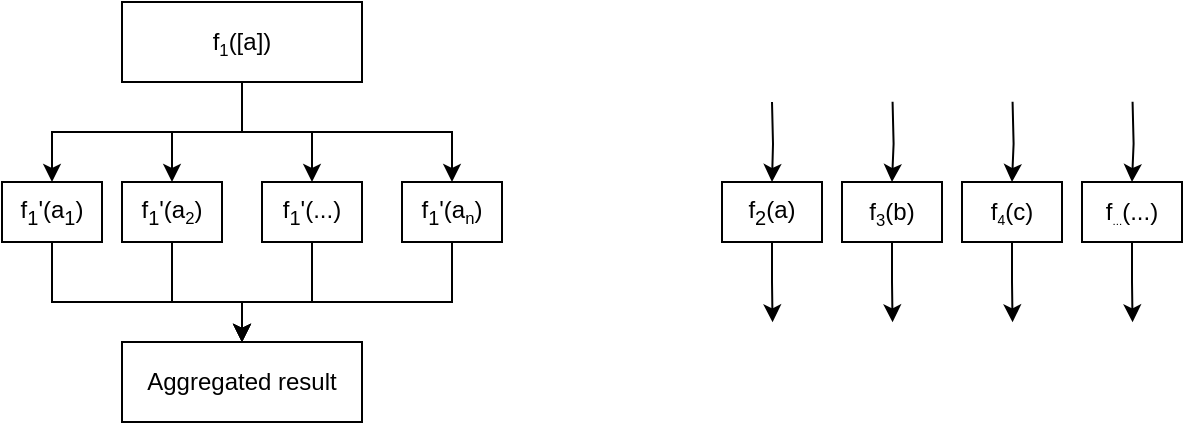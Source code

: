 <mxfile version="11.1.4" type="device"><diagram id="VAKN_bbEjO6YcPnoFXeA" name="Page-1"><mxGraphModel dx="813" dy="547" grid="1" gridSize="10" guides="1" tooltips="1" connect="1" arrows="1" fold="1" page="1" pageScale="1" pageWidth="827" pageHeight="1169" math="0" shadow="0"><root><mxCell id="0"/><mxCell id="1" parent="0"/><mxCell id="6R8CiRFtMttm5clPV1CD-15" style="edgeStyle=orthogonalEdgeStyle;rounded=0;orthogonalLoop=1;jettySize=auto;html=1;exitX=0.5;exitY=1;exitDx=0;exitDy=0;entryX=0.5;entryY=0;entryDx=0;entryDy=0;" edge="1" parent="1" source="6R8CiRFtMttm5clPV1CD-1" target="6R8CiRFtMttm5clPV1CD-3"><mxGeometry relative="1" as="geometry"/></mxCell><mxCell id="6R8CiRFtMttm5clPV1CD-16" style="edgeStyle=orthogonalEdgeStyle;rounded=0;orthogonalLoop=1;jettySize=auto;html=1;exitX=0.5;exitY=1;exitDx=0;exitDy=0;entryX=0.5;entryY=0;entryDx=0;entryDy=0;" edge="1" parent="1" source="6R8CiRFtMttm5clPV1CD-1" target="6R8CiRFtMttm5clPV1CD-7"><mxGeometry relative="1" as="geometry"/></mxCell><mxCell id="6R8CiRFtMttm5clPV1CD-17" style="edgeStyle=orthogonalEdgeStyle;rounded=0;orthogonalLoop=1;jettySize=auto;html=1;entryX=0.5;entryY=0;entryDx=0;entryDy=0;" edge="1" parent="1" source="6R8CiRFtMttm5clPV1CD-1" target="6R8CiRFtMttm5clPV1CD-9"><mxGeometry relative="1" as="geometry"/></mxCell><mxCell id="6R8CiRFtMttm5clPV1CD-19" style="edgeStyle=orthogonalEdgeStyle;rounded=0;orthogonalLoop=1;jettySize=auto;html=1;entryX=0.5;entryY=0;entryDx=0;entryDy=0;exitX=0.5;exitY=1;exitDx=0;exitDy=0;" edge="1" parent="1" source="6R8CiRFtMttm5clPV1CD-1" target="6R8CiRFtMttm5clPV1CD-8"><mxGeometry relative="1" as="geometry"/></mxCell><mxCell id="6R8CiRFtMttm5clPV1CD-1" value="f&lt;span style=&quot;font-size: 10px&quot;&gt;&lt;sub&gt;1&lt;/sub&gt;&lt;/span&gt;([a])" style="rounded=0;whiteSpace=wrap;html=1;" vertex="1" parent="1"><mxGeometry x="100" y="70" width="120" height="40" as="geometry"/></mxCell><mxCell id="6R8CiRFtMttm5clPV1CD-28" style="edgeStyle=orthogonalEdgeStyle;rounded=0;orthogonalLoop=1;jettySize=auto;html=1;" edge="1" parent="1" target="6R8CiRFtMttm5clPV1CD-2"><mxGeometry relative="1" as="geometry"><mxPoint x="425" y="120" as="sourcePoint"/></mxGeometry></mxCell><mxCell id="6R8CiRFtMttm5clPV1CD-29" style="edgeStyle=orthogonalEdgeStyle;rounded=0;orthogonalLoop=1;jettySize=auto;html=1;exitX=0.5;exitY=1;exitDx=0;exitDy=0;" edge="1" parent="1" source="6R8CiRFtMttm5clPV1CD-2"><mxGeometry relative="1" as="geometry"><mxPoint x="425.286" y="230.143" as="targetPoint"/></mxGeometry></mxCell><mxCell id="6R8CiRFtMttm5clPV1CD-2" value="f&lt;sub&gt;2&lt;/sub&gt;(a)" style="rounded=0;whiteSpace=wrap;html=1;" vertex="1" parent="1"><mxGeometry x="400" y="160" width="50" height="30" as="geometry"/></mxCell><mxCell id="6R8CiRFtMttm5clPV1CD-20" style="edgeStyle=orthogonalEdgeStyle;rounded=0;orthogonalLoop=1;jettySize=auto;html=1;exitX=0.5;exitY=1;exitDx=0;exitDy=0;entryX=0.5;entryY=0;entryDx=0;entryDy=0;" edge="1" parent="1" source="6R8CiRFtMttm5clPV1CD-3" target="6R8CiRFtMttm5clPV1CD-14"><mxGeometry relative="1" as="geometry"><Array as="points"><mxPoint x="65" y="220"/><mxPoint x="160" y="220"/></Array></mxGeometry></mxCell><mxCell id="6R8CiRFtMttm5clPV1CD-3" value="f&lt;sub style=&quot;font-size: 10px&quot;&gt;1&lt;/sub&gt;'(a&lt;sub&gt;1&lt;/sub&gt;)" style="rounded=0;whiteSpace=wrap;html=1;" vertex="1" parent="1"><mxGeometry x="40" y="160" width="50" height="30" as="geometry"/></mxCell><mxCell id="6R8CiRFtMttm5clPV1CD-21" style="edgeStyle=orthogonalEdgeStyle;rounded=0;orthogonalLoop=1;jettySize=auto;html=1;entryX=0.5;entryY=0;entryDx=0;entryDy=0;" edge="1" parent="1" source="6R8CiRFtMttm5clPV1CD-7" target="6R8CiRFtMttm5clPV1CD-14"><mxGeometry relative="1" as="geometry"><Array as="points"><mxPoint x="125" y="220"/><mxPoint x="160" y="220"/></Array></mxGeometry></mxCell><mxCell id="6R8CiRFtMttm5clPV1CD-7" value="f&lt;sub style=&quot;font-size: 10px&quot;&gt;1&lt;/sub&gt;'(a&lt;span style=&quot;font-size: 10px&quot;&gt;&lt;sub&gt;2&lt;/sub&gt;&lt;/span&gt;)" style="rounded=0;whiteSpace=wrap;html=1;" vertex="1" parent="1"><mxGeometry x="100" y="160" width="50" height="30" as="geometry"/></mxCell><mxCell id="6R8CiRFtMttm5clPV1CD-24" style="edgeStyle=orthogonalEdgeStyle;rounded=0;orthogonalLoop=1;jettySize=auto;html=1;entryX=0.5;entryY=0;entryDx=0;entryDy=0;" edge="1" parent="1" source="6R8CiRFtMttm5clPV1CD-8" target="6R8CiRFtMttm5clPV1CD-14"><mxGeometry relative="1" as="geometry"><Array as="points"><mxPoint x="265" y="220"/><mxPoint x="160" y="220"/></Array></mxGeometry></mxCell><mxCell id="6R8CiRFtMttm5clPV1CD-8" value="f&lt;sub style=&quot;font-size: 10px&quot;&gt;1&lt;/sub&gt;'(a&lt;span style=&quot;font-size: 10px&quot;&gt;&lt;sub&gt;n&lt;/sub&gt;&lt;/span&gt;)" style="rounded=0;whiteSpace=wrap;html=1;" vertex="1" parent="1"><mxGeometry x="240" y="160" width="50" height="30" as="geometry"/></mxCell><mxCell id="6R8CiRFtMttm5clPV1CD-22" style="edgeStyle=orthogonalEdgeStyle;rounded=0;orthogonalLoop=1;jettySize=auto;html=1;entryX=0.5;entryY=0;entryDx=0;entryDy=0;" edge="1" parent="1" source="6R8CiRFtMttm5clPV1CD-9" target="6R8CiRFtMttm5clPV1CD-14"><mxGeometry relative="1" as="geometry"><Array as="points"><mxPoint x="195" y="220"/><mxPoint x="160" y="220"/></Array></mxGeometry></mxCell><mxCell id="6R8CiRFtMttm5clPV1CD-9" value="f&lt;sub style=&quot;font-size: 10px&quot;&gt;1&lt;/sub&gt;'(...)" style="rounded=0;whiteSpace=wrap;html=1;" vertex="1" parent="1"><mxGeometry x="170" y="160" width="50" height="30" as="geometry"/></mxCell><mxCell id="6R8CiRFtMttm5clPV1CD-14" value="Aggregated result" style="rounded=0;whiteSpace=wrap;html=1;" vertex="1" parent="1"><mxGeometry x="100" y="240" width="120" height="40" as="geometry"/></mxCell><mxCell id="6R8CiRFtMttm5clPV1CD-31" style="edgeStyle=orthogonalEdgeStyle;rounded=0;orthogonalLoop=1;jettySize=auto;html=1;exitX=0.5;exitY=1;exitDx=0;exitDy=0;" edge="1" parent="1" source="6R8CiRFtMttm5clPV1CD-25"><mxGeometry relative="1" as="geometry"><mxPoint x="485.286" y="230.143" as="targetPoint"/></mxGeometry></mxCell><mxCell id="6R8CiRFtMttm5clPV1CD-32" style="edgeStyle=orthogonalEdgeStyle;rounded=0;orthogonalLoop=1;jettySize=auto;html=1;exitX=0.5;exitY=0;exitDx=0;exitDy=0;entryX=0.5;entryY=0;entryDx=0;entryDy=0;" edge="1" parent="1" target="6R8CiRFtMttm5clPV1CD-25"><mxGeometry relative="1" as="geometry"><mxPoint x="485.286" y="119.857" as="sourcePoint"/></mxGeometry></mxCell><mxCell id="6R8CiRFtMttm5clPV1CD-25" value="f&lt;span style=&quot;font-size: 10px&quot;&gt;&lt;sub&gt;3&lt;/sub&gt;&lt;/span&gt;(b)" style="rounded=0;whiteSpace=wrap;html=1;" vertex="1" parent="1"><mxGeometry x="460" y="160" width="50" height="30" as="geometry"/></mxCell><mxCell id="6R8CiRFtMttm5clPV1CD-33" style="edgeStyle=orthogonalEdgeStyle;rounded=0;orthogonalLoop=1;jettySize=auto;html=1;exitX=0.5;exitY=0;exitDx=0;exitDy=0;entryX=0.5;entryY=0;entryDx=0;entryDy=0;" edge="1" parent="1" target="6R8CiRFtMttm5clPV1CD-26"><mxGeometry relative="1" as="geometry"><mxPoint x="545.286" y="119.857" as="sourcePoint"/></mxGeometry></mxCell><mxCell id="6R8CiRFtMttm5clPV1CD-35" style="edgeStyle=orthogonalEdgeStyle;rounded=0;orthogonalLoop=1;jettySize=auto;html=1;exitX=0.5;exitY=1;exitDx=0;exitDy=0;" edge="1" parent="1" source="6R8CiRFtMttm5clPV1CD-26"><mxGeometry relative="1" as="geometry"><mxPoint x="545.286" y="230.143" as="targetPoint"/></mxGeometry></mxCell><mxCell id="6R8CiRFtMttm5clPV1CD-26" value="f&lt;span style=&quot;font-size: 8.333px&quot;&gt;&lt;sub&gt;4&lt;/sub&gt;&lt;/span&gt;(c)" style="rounded=0;whiteSpace=wrap;html=1;" vertex="1" parent="1"><mxGeometry x="520" y="160" width="50" height="30" as="geometry"/></mxCell><mxCell id="6R8CiRFtMttm5clPV1CD-34" style="edgeStyle=orthogonalEdgeStyle;rounded=0;orthogonalLoop=1;jettySize=auto;html=1;exitX=0.5;exitY=0;exitDx=0;exitDy=0;entryX=0.5;entryY=0;entryDx=0;entryDy=0;" edge="1" parent="1" target="6R8CiRFtMttm5clPV1CD-27"><mxGeometry relative="1" as="geometry"><mxPoint x="605.286" y="119.857" as="sourcePoint"/></mxGeometry></mxCell><mxCell id="6R8CiRFtMttm5clPV1CD-36" style="edgeStyle=orthogonalEdgeStyle;rounded=0;orthogonalLoop=1;jettySize=auto;html=1;exitX=0.5;exitY=1;exitDx=0;exitDy=0;" edge="1" parent="1" source="6R8CiRFtMttm5clPV1CD-27"><mxGeometry relative="1" as="geometry"><mxPoint x="605.286" y="230.143" as="targetPoint"/></mxGeometry></mxCell><mxCell id="6R8CiRFtMttm5clPV1CD-27" value="f&lt;span style=&quot;font-size: 6.944px&quot;&gt;&lt;sub&gt;...&lt;/sub&gt;&lt;/span&gt;(...)" style="rounded=0;whiteSpace=wrap;html=1;" vertex="1" parent="1"><mxGeometry x="580" y="160" width="50" height="30" as="geometry"/></mxCell></root></mxGraphModel></diagram></mxfile>